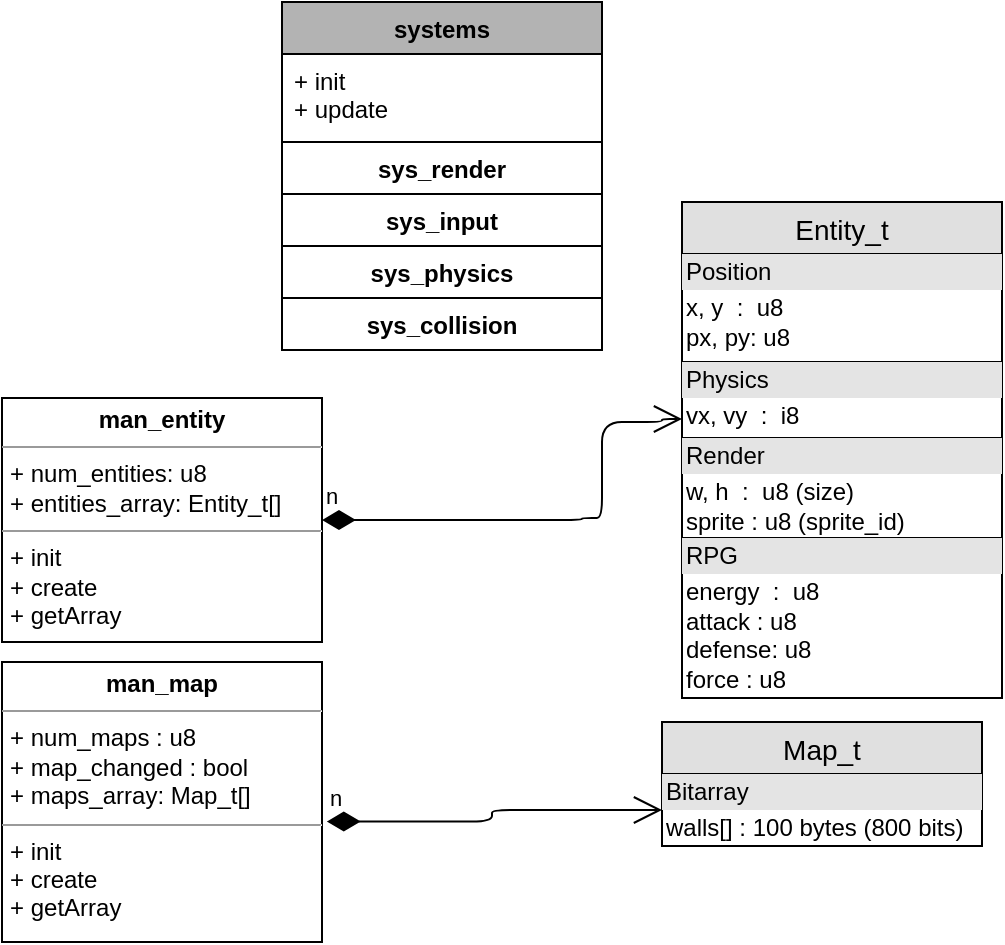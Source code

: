 <mxfile version="12.6.5" type="device"><diagram id="1erswZqpe-E3avA4zHMf" name="Page-1"><mxGraphModel dx="651" dy="438" grid="1" gridSize="10" guides="1" tooltips="1" connect="1" arrows="1" fold="1" page="0" pageScale="1" pageWidth="827" pageHeight="1169" math="0" shadow="0"><root><mxCell id="0"/><mxCell id="1" parent="0"/><mxCell id="EGYoOEhRcSjbLGhP_W7p-1" value="Entity_t" style="swimlane;fontStyle=0;childLayout=stackLayout;horizontal=1;startSize=26;fillColor=#e0e0e0;horizontalStack=0;resizeParent=1;resizeParentMax=0;resizeLast=0;collapsible=1;marginBottom=0;swimlaneFillColor=#ffffff;align=center;fontSize=14;" parent="1" vertex="1"><mxGeometry x="380" y="270" width="160" height="248" as="geometry"/></mxCell><mxCell id="EGYoOEhRcSjbLGhP_W7p-7" value="&lt;div style=&quot;box-sizing: border-box ; width: 100% ; background: #e4e4e4 ; padding: 2px&quot;&gt;Position&lt;/div&gt;&lt;table style=&quot;width: 100% ; font-size: 1em&quot; cellpadding=&quot;2&quot; cellspacing=&quot;0&quot;&gt;&lt;tbody&gt;&lt;tr&gt;&lt;td&gt;x, y&amp;nbsp; :&amp;nbsp; u8&lt;br&gt;px, py: u8&lt;/td&gt;&lt;td&gt;&lt;br&gt;&lt;/td&gt;&lt;/tr&gt;&lt;tr&gt;&lt;td&gt;&lt;br&gt;&lt;/td&gt;&lt;td&gt;&lt;br&gt;&lt;/td&gt;&lt;/tr&gt;&lt;tr&gt;&lt;td&gt;&lt;/td&gt;&lt;td&gt;&lt;br&gt;&lt;/td&gt;&lt;/tr&gt;&lt;/tbody&gt;&lt;/table&gt;" style="verticalAlign=top;align=left;overflow=fill;html=1;" parent="EGYoOEhRcSjbLGhP_W7p-1" vertex="1"><mxGeometry y="26" width="160" height="54" as="geometry"/></mxCell><mxCell id="EGYoOEhRcSjbLGhP_W7p-8" value="&lt;div style=&quot;box-sizing: border-box ; width: 100% ; background: #e4e4e4 ; padding: 2px&quot;&gt;Physics&lt;/div&gt;&lt;table style=&quot;width: 100% ; font-size: 1em&quot; cellpadding=&quot;2&quot; cellspacing=&quot;0&quot;&gt;&lt;tbody&gt;&lt;tr&gt;&lt;td&gt;vx, vy&amp;nbsp; :&amp;nbsp; i8&lt;/td&gt;&lt;td&gt;&lt;br&gt;&lt;/td&gt;&lt;/tr&gt;&lt;tr&gt;&lt;td&gt;&lt;br&gt;&lt;/td&gt;&lt;td&gt;&lt;br&gt;&lt;/td&gt;&lt;/tr&gt;&lt;tr&gt;&lt;td&gt;&lt;/td&gt;&lt;td&gt;&lt;br&gt;&lt;/td&gt;&lt;/tr&gt;&lt;/tbody&gt;&lt;/table&gt;" style="verticalAlign=top;align=left;overflow=fill;html=1;" parent="EGYoOEhRcSjbLGhP_W7p-1" vertex="1"><mxGeometry y="80" width="160" height="38" as="geometry"/></mxCell><mxCell id="EGYoOEhRcSjbLGhP_W7p-5" value="&lt;div style=&quot;box-sizing: border-box ; width: 100% ; background: #e4e4e4 ; padding: 2px&quot;&gt;Render&lt;/div&gt;&lt;table style=&quot;width: 100% ; font-size: 1em&quot; cellpadding=&quot;2&quot; cellspacing=&quot;0&quot;&gt;&lt;tbody&gt;&lt;tr&gt;&lt;td&gt;w, h&amp;nbsp; :&amp;nbsp; u8 (size)&lt;br&gt;sprite : u8 (sprite_id)&lt;/td&gt;&lt;td&gt;&lt;br&gt;&lt;/td&gt;&lt;/tr&gt;&lt;tr&gt;&lt;td&gt;&lt;br&gt;&lt;/td&gt;&lt;td&gt;&lt;br&gt;&lt;/td&gt;&lt;/tr&gt;&lt;tr&gt;&lt;td&gt;&lt;/td&gt;&lt;td&gt;&lt;br&gt;&lt;/td&gt;&lt;/tr&gt;&lt;/tbody&gt;&lt;/table&gt;" style="verticalAlign=top;align=left;overflow=fill;html=1;" parent="EGYoOEhRcSjbLGhP_W7p-1" vertex="1"><mxGeometry y="118" width="160" height="50" as="geometry"/></mxCell><mxCell id="9XX3_JJkWJKdDdB3by-F-3" value="&lt;div style=&quot;box-sizing: border-box ; width: 100% ; background: #e4e4e4 ; padding: 2px&quot;&gt;RPG&lt;/div&gt;&lt;table style=&quot;width: 100% ; font-size: 1em&quot; cellpadding=&quot;2&quot; cellspacing=&quot;0&quot;&gt;&lt;tbody&gt;&lt;tr&gt;&lt;td&gt;energy&amp;nbsp; :&amp;nbsp; u8&lt;br&gt;attack : u8&lt;br&gt;defense: u8&lt;br&gt;force : u8&lt;/td&gt;&lt;td&gt;&lt;br&gt;&lt;/td&gt;&lt;/tr&gt;&lt;tr&gt;&lt;td&gt;&lt;br&gt;&lt;/td&gt;&lt;td&gt;&lt;br&gt;&lt;/td&gt;&lt;/tr&gt;&lt;tr&gt;&lt;td&gt;&lt;/td&gt;&lt;td&gt;&lt;br&gt;&lt;/td&gt;&lt;/tr&gt;&lt;/tbody&gt;&lt;/table&gt;" style="verticalAlign=top;align=left;overflow=fill;html=1;" parent="EGYoOEhRcSjbLGhP_W7p-1" vertex="1"><mxGeometry y="168" width="160" height="80" as="geometry"/></mxCell><mxCell id="EGYoOEhRcSjbLGhP_W7p-40" value="systems" style="swimlane;fontStyle=1;align=center;verticalAlign=top;childLayout=stackLayout;horizontal=1;startSize=26;horizontalStack=0;resizeParent=1;resizeParentMax=0;resizeLast=0;collapsible=1;marginBottom=0;fillColor=#B3B3B3;" parent="1" vertex="1"><mxGeometry x="180" y="170" width="160" height="174" as="geometry"><mxRectangle x="360" y="79" width="80" height="26" as="alternateBounds"/></mxGeometry></mxCell><mxCell id="EGYoOEhRcSjbLGhP_W7p-43" value="+ init&#10;+ update" style="text;strokeColor=none;fillColor=none;align=left;verticalAlign=top;spacingLeft=4;spacingRight=4;overflow=hidden;rotatable=0;points=[[0,0.5],[1,0.5]];portConstraint=eastwest;" parent="EGYoOEhRcSjbLGhP_W7p-40" vertex="1"><mxGeometry y="26" width="160" height="44" as="geometry"/></mxCell><mxCell id="9XX3_JJkWJKdDdB3by-F-9" value="sys_render" style="swimlane;fontStyle=1;align=center;verticalAlign=top;childLayout=stackLayout;horizontal=1;startSize=26;horizontalStack=0;resizeParent=1;resizeParentMax=0;resizeLast=0;collapsible=1;marginBottom=0;" parent="EGYoOEhRcSjbLGhP_W7p-40" vertex="1" collapsed="1"><mxGeometry y="70" width="160" height="26" as="geometry"><mxRectangle y="122" width="160" height="90" as="alternateBounds"/></mxGeometry></mxCell><mxCell id="9XX3_JJkWJKdDdB3by-F-10" value="Entity[]: Position, Render" style="text;strokeColor=none;fillColor=none;align=left;verticalAlign=top;spacingLeft=4;spacingRight=4;overflow=hidden;rotatable=0;points=[[0,0.5],[1,0.5]];portConstraint=eastwest;" parent="9XX3_JJkWJKdDdB3by-F-9" vertex="1"><mxGeometry y="26" width="160" height="34" as="geometry"/></mxCell><mxCell id="9XX3_JJkWJKdDdB3by-F-11" value="" style="line;strokeWidth=1;fillColor=none;align=left;verticalAlign=middle;spacingTop=-1;spacingLeft=3;spacingRight=3;rotatable=0;labelPosition=right;points=[];portConstraint=eastwest;" parent="9XX3_JJkWJKdDdB3by-F-9" vertex="1"><mxGeometry y="60" width="160" height="8" as="geometry"/></mxCell><mxCell id="9XX3_JJkWJKdDdB3by-F-12" value="Entity[]: -" style="text;strokeColor=none;fillColor=none;align=left;verticalAlign=top;spacingLeft=4;spacingRight=4;overflow=hidden;rotatable=0;points=[[0,0.5],[1,0.5]];portConstraint=eastwest;" parent="9XX3_JJkWJKdDdB3by-F-9" vertex="1"><mxGeometry y="68" width="160" height="22" as="geometry"/></mxCell><mxCell id="EGYoOEhRcSjbLGhP_W7p-23" value="sys_input" style="swimlane;fontStyle=1;align=center;verticalAlign=top;childLayout=stackLayout;horizontal=1;startSize=26;horizontalStack=0;resizeParent=1;resizeParentMax=0;resizeLast=0;collapsible=1;marginBottom=0;" parent="EGYoOEhRcSjbLGhP_W7p-40" vertex="1" collapsed="1"><mxGeometry y="96" width="160" height="26" as="geometry"><mxRectangle y="70" width="160" height="90" as="alternateBounds"/></mxGeometry></mxCell><mxCell id="EGYoOEhRcSjbLGhP_W7p-24" value="Entity[0]: -" style="text;strokeColor=none;fillColor=none;align=left;verticalAlign=top;spacingLeft=4;spacingRight=4;overflow=hidden;rotatable=0;points=[[0,0.5],[1,0.5]];portConstraint=eastwest;" parent="EGYoOEhRcSjbLGhP_W7p-23" vertex="1"><mxGeometry y="26" width="160" height="34" as="geometry"/></mxCell><mxCell id="EGYoOEhRcSjbLGhP_W7p-25" value="" style="line;strokeWidth=1;fillColor=none;align=left;verticalAlign=middle;spacingTop=-1;spacingLeft=3;spacingRight=3;rotatable=0;labelPosition=right;points=[];portConstraint=eastwest;" parent="EGYoOEhRcSjbLGhP_W7p-23" vertex="1"><mxGeometry y="60" width="160" height="8" as="geometry"/></mxCell><mxCell id="EGYoOEhRcSjbLGhP_W7p-26" value="Entity[0]: Physics" style="text;strokeColor=none;fillColor=none;align=left;verticalAlign=top;spacingLeft=4;spacingRight=4;overflow=hidden;rotatable=0;points=[[0,0.5],[1,0.5]];portConstraint=eastwest;" parent="EGYoOEhRcSjbLGhP_W7p-23" vertex="1"><mxGeometry y="68" width="160" height="22" as="geometry"/></mxCell><mxCell id="9XX3_JJkWJKdDdB3by-F-5" value="sys_physics" style="swimlane;fontStyle=1;align=center;verticalAlign=top;childLayout=stackLayout;horizontal=1;startSize=26;horizontalStack=0;resizeParent=1;resizeParentMax=0;resizeLast=0;collapsible=1;marginBottom=0;" parent="EGYoOEhRcSjbLGhP_W7p-40" vertex="1" collapsed="1"><mxGeometry y="122" width="160" height="26" as="geometry"><mxRectangle y="96" width="160" height="90" as="alternateBounds"/></mxGeometry></mxCell><mxCell id="f4lxcqZn2sSqAKg_3g4a-1" value="sys_render" style="swimlane;fontStyle=1;align=center;verticalAlign=top;childLayout=stackLayout;horizontal=1;startSize=26;horizontalStack=0;resizeParent=1;resizeParentMax=0;resizeLast=0;collapsible=1;marginBottom=0;" vertex="1" collapsed="1" parent="9XX3_JJkWJKdDdB3by-F-5"><mxGeometry y="26" width="160" height="26" as="geometry"><mxRectangle y="122" width="160" height="90" as="alternateBounds"/></mxGeometry></mxCell><mxCell id="f4lxcqZn2sSqAKg_3g4a-2" value="Entity[]: Position, Render" style="text;strokeColor=none;fillColor=none;align=left;verticalAlign=top;spacingLeft=4;spacingRight=4;overflow=hidden;rotatable=0;points=[[0,0.5],[1,0.5]];portConstraint=eastwest;" vertex="1" parent="f4lxcqZn2sSqAKg_3g4a-1"><mxGeometry y="26" width="160" height="34" as="geometry"/></mxCell><mxCell id="f4lxcqZn2sSqAKg_3g4a-3" value="" style="line;strokeWidth=1;fillColor=none;align=left;verticalAlign=middle;spacingTop=-1;spacingLeft=3;spacingRight=3;rotatable=0;labelPosition=right;points=[];portConstraint=eastwest;" vertex="1" parent="f4lxcqZn2sSqAKg_3g4a-1"><mxGeometry y="60" width="160" height="8" as="geometry"/></mxCell><mxCell id="f4lxcqZn2sSqAKg_3g4a-4" value="Entity[]: -" style="text;strokeColor=none;fillColor=none;align=left;verticalAlign=top;spacingLeft=4;spacingRight=4;overflow=hidden;rotatable=0;points=[[0,0.5],[1,0.5]];portConstraint=eastwest;" vertex="1" parent="f4lxcqZn2sSqAKg_3g4a-1"><mxGeometry y="68" width="160" height="22" as="geometry"/></mxCell><mxCell id="9XX3_JJkWJKdDdB3by-F-6" value="Entity[]: Position, Physics" style="text;strokeColor=none;fillColor=none;align=left;verticalAlign=top;spacingLeft=4;spacingRight=4;overflow=hidden;rotatable=0;points=[[0,0.5],[1,0.5]];portConstraint=eastwest;" parent="9XX3_JJkWJKdDdB3by-F-5" vertex="1"><mxGeometry y="52" width="160" height="34" as="geometry"/></mxCell><mxCell id="9XX3_JJkWJKdDdB3by-F-7" value="" style="line;strokeWidth=1;fillColor=none;align=left;verticalAlign=middle;spacingTop=-1;spacingLeft=3;spacingRight=3;rotatable=0;labelPosition=right;points=[];portConstraint=eastwest;" parent="9XX3_JJkWJKdDdB3by-F-5" vertex="1"><mxGeometry y="86" width="160" height="8" as="geometry"/></mxCell><mxCell id="9XX3_JJkWJKdDdB3by-F-8" value="Entity[]: Position" style="text;strokeColor=none;fillColor=none;align=left;verticalAlign=top;spacingLeft=4;spacingRight=4;overflow=hidden;rotatable=0;points=[[0,0.5],[1,0.5]];portConstraint=eastwest;" parent="9XX3_JJkWJKdDdB3by-F-5" vertex="1"><mxGeometry y="94" width="160" height="22" as="geometry"/></mxCell><mxCell id="f4lxcqZn2sSqAKg_3g4a-5" value="sys_collision" style="swimlane;fontStyle=1;align=center;verticalAlign=top;childLayout=stackLayout;horizontal=1;startSize=26;horizontalStack=0;resizeParent=1;resizeParentMax=0;resizeLast=0;collapsible=1;marginBottom=0;" vertex="1" collapsed="1" parent="EGYoOEhRcSjbLGhP_W7p-40"><mxGeometry y="148" width="160" height="26" as="geometry"><mxRectangle y="96" width="160" height="90" as="alternateBounds"/></mxGeometry></mxCell><mxCell id="f4lxcqZn2sSqAKg_3g4a-6" value="sys_render" style="swimlane;fontStyle=1;align=center;verticalAlign=top;childLayout=stackLayout;horizontal=1;startSize=26;horizontalStack=0;resizeParent=1;resizeParentMax=0;resizeLast=0;collapsible=1;marginBottom=0;" vertex="1" collapsed="1" parent="f4lxcqZn2sSqAKg_3g4a-5"><mxGeometry y="26" width="160" height="26" as="geometry"><mxRectangle y="122" width="160" height="90" as="alternateBounds"/></mxGeometry></mxCell><mxCell id="f4lxcqZn2sSqAKg_3g4a-7" value="Entity[]: Position, Render" style="text;strokeColor=none;fillColor=none;align=left;verticalAlign=top;spacingLeft=4;spacingRight=4;overflow=hidden;rotatable=0;points=[[0,0.5],[1,0.5]];portConstraint=eastwest;" vertex="1" parent="f4lxcqZn2sSqAKg_3g4a-6"><mxGeometry y="26" width="160" height="34" as="geometry"/></mxCell><mxCell id="f4lxcqZn2sSqAKg_3g4a-8" value="" style="line;strokeWidth=1;fillColor=none;align=left;verticalAlign=middle;spacingTop=-1;spacingLeft=3;spacingRight=3;rotatable=0;labelPosition=right;points=[];portConstraint=eastwest;" vertex="1" parent="f4lxcqZn2sSqAKg_3g4a-6"><mxGeometry y="60" width="160" height="8" as="geometry"/></mxCell><mxCell id="f4lxcqZn2sSqAKg_3g4a-9" value="Entity[]: -" style="text;strokeColor=none;fillColor=none;align=left;verticalAlign=top;spacingLeft=4;spacingRight=4;overflow=hidden;rotatable=0;points=[[0,0.5],[1,0.5]];portConstraint=eastwest;" vertex="1" parent="f4lxcqZn2sSqAKg_3g4a-6"><mxGeometry y="68" width="160" height="22" as="geometry"/></mxCell><mxCell id="f4lxcqZn2sSqAKg_3g4a-10" value="Entity[]: Position, Physics" style="text;strokeColor=none;fillColor=none;align=left;verticalAlign=top;spacingLeft=4;spacingRight=4;overflow=hidden;rotatable=0;points=[[0,0.5],[1,0.5]];portConstraint=eastwest;" vertex="1" parent="f4lxcqZn2sSqAKg_3g4a-5"><mxGeometry y="52" width="160" height="34" as="geometry"/></mxCell><mxCell id="f4lxcqZn2sSqAKg_3g4a-11" value="" style="line;strokeWidth=1;fillColor=none;align=left;verticalAlign=middle;spacingTop=-1;spacingLeft=3;spacingRight=3;rotatable=0;labelPosition=right;points=[];portConstraint=eastwest;" vertex="1" parent="f4lxcqZn2sSqAKg_3g4a-5"><mxGeometry y="86" width="160" height="8" as="geometry"/></mxCell><mxCell id="f4lxcqZn2sSqAKg_3g4a-12" value="Entity[]: Position" style="text;strokeColor=none;fillColor=none;align=left;verticalAlign=top;spacingLeft=4;spacingRight=4;overflow=hidden;rotatable=0;points=[[0,0.5],[1,0.5]];portConstraint=eastwest;" vertex="1" parent="f4lxcqZn2sSqAKg_3g4a-5"><mxGeometry y="94" width="160" height="22" as="geometry"/></mxCell><mxCell id="EGYoOEhRcSjbLGhP_W7p-71" value="&lt;p style=&quot;margin: 0px ; margin-top: 4px ; text-align: center&quot;&gt;&lt;b&gt;man_entity&lt;/b&gt;&lt;/p&gt;&lt;hr size=&quot;1&quot;&gt;&lt;p style=&quot;margin: 0px ; margin-left: 4px&quot;&gt;+ num_entities: u8&lt;/p&gt;&lt;p style=&quot;margin: 0px ; margin-left: 4px&quot;&gt;+ entities_array: Entity_t[]&lt;/p&gt;&lt;hr size=&quot;1&quot;&gt;&lt;p style=&quot;margin: 0px ; margin-left: 4px&quot;&gt;+ init&lt;/p&gt;&lt;p style=&quot;margin: 0px ; margin-left: 4px&quot;&gt;+ create&lt;/p&gt;&lt;p style=&quot;margin: 0px ; margin-left: 4px&quot;&gt;&lt;span&gt;+ getArray&lt;/span&gt;&lt;br&gt;&lt;/p&gt;" style="verticalAlign=top;align=left;overflow=fill;fontSize=12;fontFamily=Helvetica;html=1;" parent="1" vertex="1"><mxGeometry x="40" y="368" width="160" height="122" as="geometry"/></mxCell><mxCell id="9XX3_JJkWJKdDdB3by-F-1" value="n" style="endArrow=open;html=1;endSize=12;startArrow=diamondThin;startSize=14;startFill=1;edgeStyle=orthogonalEdgeStyle;align=left;verticalAlign=bottom;exitX=1;exitY=0.5;exitDx=0;exitDy=0;entryX=0;entryY=0.75;entryDx=0;entryDy=0;" parent="1" source="EGYoOEhRcSjbLGhP_W7p-71" target="EGYoOEhRcSjbLGhP_W7p-8" edge="1"><mxGeometry x="-1" y="3" relative="1" as="geometry"><mxPoint x="230" y="430" as="sourcePoint"/><mxPoint x="360" y="380" as="targetPoint"/><Array as="points"><mxPoint x="330" y="429"/><mxPoint x="330" y="428"/><mxPoint x="340" y="428"/><mxPoint x="340" y="380"/><mxPoint x="370" y="380"/><mxPoint x="370" y="379"/></Array></mxGeometry></mxCell><mxCell id="f4lxcqZn2sSqAKg_3g4a-13" value="&lt;p style=&quot;margin: 0px ; margin-top: 4px ; text-align: center&quot;&gt;&lt;b&gt;man_map&lt;/b&gt;&lt;/p&gt;&lt;hr size=&quot;1&quot;&gt;&lt;p style=&quot;margin: 0px ; margin-left: 4px&quot;&gt;+ num_maps : u8&lt;/p&gt;&lt;p style=&quot;margin: 0px ; margin-left: 4px&quot;&gt;+ map_changed : bool&lt;/p&gt;&lt;p style=&quot;margin: 0px ; margin-left: 4px&quot;&gt;+ maps_array: Map_t[]&lt;/p&gt;&lt;hr size=&quot;1&quot;&gt;&lt;p style=&quot;margin: 0px ; margin-left: 4px&quot;&gt;+ init&lt;/p&gt;&lt;p style=&quot;margin: 0px ; margin-left: 4px&quot;&gt;+ create&lt;/p&gt;&lt;p style=&quot;margin: 0px ; margin-left: 4px&quot;&gt;&lt;span&gt;+ getArray&lt;/span&gt;&lt;br&gt;&lt;/p&gt;" style="verticalAlign=top;align=left;overflow=fill;fontSize=12;fontFamily=Helvetica;html=1;" vertex="1" parent="1"><mxGeometry x="40" y="500" width="160" height="140" as="geometry"/></mxCell><mxCell id="f4lxcqZn2sSqAKg_3g4a-14" value="Map_t" style="swimlane;fontStyle=0;childLayout=stackLayout;horizontal=1;startSize=26;fillColor=#e0e0e0;horizontalStack=0;resizeParent=1;resizeParentMax=0;resizeLast=0;collapsible=1;marginBottom=0;swimlaneFillColor=#ffffff;align=center;fontSize=14;" vertex="1" parent="1"><mxGeometry x="370" y="530" width="160" height="62" as="geometry"/></mxCell><mxCell id="f4lxcqZn2sSqAKg_3g4a-15" value="&lt;div style=&quot;box-sizing: border-box ; width: 100% ; background: #e4e4e4 ; padding: 2px&quot;&gt;Bitarray&lt;/div&gt;&lt;table style=&quot;width: 100% ; font-size: 1em&quot; cellpadding=&quot;2&quot; cellspacing=&quot;0&quot;&gt;&lt;tbody&gt;&lt;tr&gt;&lt;td&gt;walls[] : 100 bytes (800 bits)&lt;/td&gt;&lt;td&gt;&lt;br&gt;&lt;/td&gt;&lt;/tr&gt;&lt;tr&gt;&lt;td&gt;&lt;br&gt;&lt;/td&gt;&lt;td&gt;&lt;br&gt;&lt;/td&gt;&lt;/tr&gt;&lt;tr&gt;&lt;td&gt;&lt;/td&gt;&lt;td&gt;&lt;br&gt;&lt;/td&gt;&lt;/tr&gt;&lt;/tbody&gt;&lt;/table&gt;" style="verticalAlign=top;align=left;overflow=fill;html=1;" vertex="1" parent="f4lxcqZn2sSqAKg_3g4a-14"><mxGeometry y="26" width="160" height="36" as="geometry"/></mxCell><mxCell id="f4lxcqZn2sSqAKg_3g4a-21" value="n" style="endArrow=open;html=1;endSize=12;startArrow=diamondThin;startSize=14;startFill=1;edgeStyle=orthogonalEdgeStyle;align=left;verticalAlign=bottom;entryX=0;entryY=0.5;entryDx=0;entryDy=0;exitX=1.015;exitY=0.57;exitDx=0;exitDy=0;exitPerimeter=0;" edge="1" parent="1" source="f4lxcqZn2sSqAKg_3g4a-13" target="f4lxcqZn2sSqAKg_3g4a-15"><mxGeometry x="-1" y="3" relative="1" as="geometry"><mxPoint x="210" y="570" as="sourcePoint"/><mxPoint x="409.04" y="384.59" as="targetPoint"/></mxGeometry></mxCell></root></mxGraphModel></diagram></mxfile>